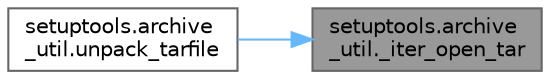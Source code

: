 digraph "setuptools.archive_util._iter_open_tar"
{
 // LATEX_PDF_SIZE
  bgcolor="transparent";
  edge [fontname=Helvetica,fontsize=10,labelfontname=Helvetica,labelfontsize=10];
  node [fontname=Helvetica,fontsize=10,shape=box,height=0.2,width=0.4];
  rankdir="RL";
  Node1 [id="Node000001",label="setuptools.archive\l_util._iter_open_tar",height=0.2,width=0.4,color="gray40", fillcolor="grey60", style="filled", fontcolor="black",tooltip=" "];
  Node1 -> Node2 [id="edge1_Node000001_Node000002",dir="back",color="steelblue1",style="solid",tooltip=" "];
  Node2 [id="Node000002",label="setuptools.archive\l_util.unpack_tarfile",height=0.2,width=0.4,color="grey40", fillcolor="white", style="filled",URL="$namespacesetuptools_1_1archive__util.html#af5d93f42fe8e3827431cd49b94cab96a",tooltip=" "];
}
